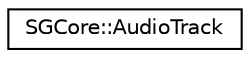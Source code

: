 digraph "Graphical Class Hierarchy"
{
 // LATEX_PDF_SIZE
  edge [fontname="Helvetica",fontsize="10",labelfontname="Helvetica",labelfontsize="10"];
  node [fontname="Helvetica",fontsize="10",shape=record];
  rankdir="LR";
  Node0 [label="SGCore::AudioTrack",height=0.2,width=0.4,color="black", fillcolor="white", style="filled",URL="$structSGCore_1_1AudioTrack.html",tooltip=" "];
}
